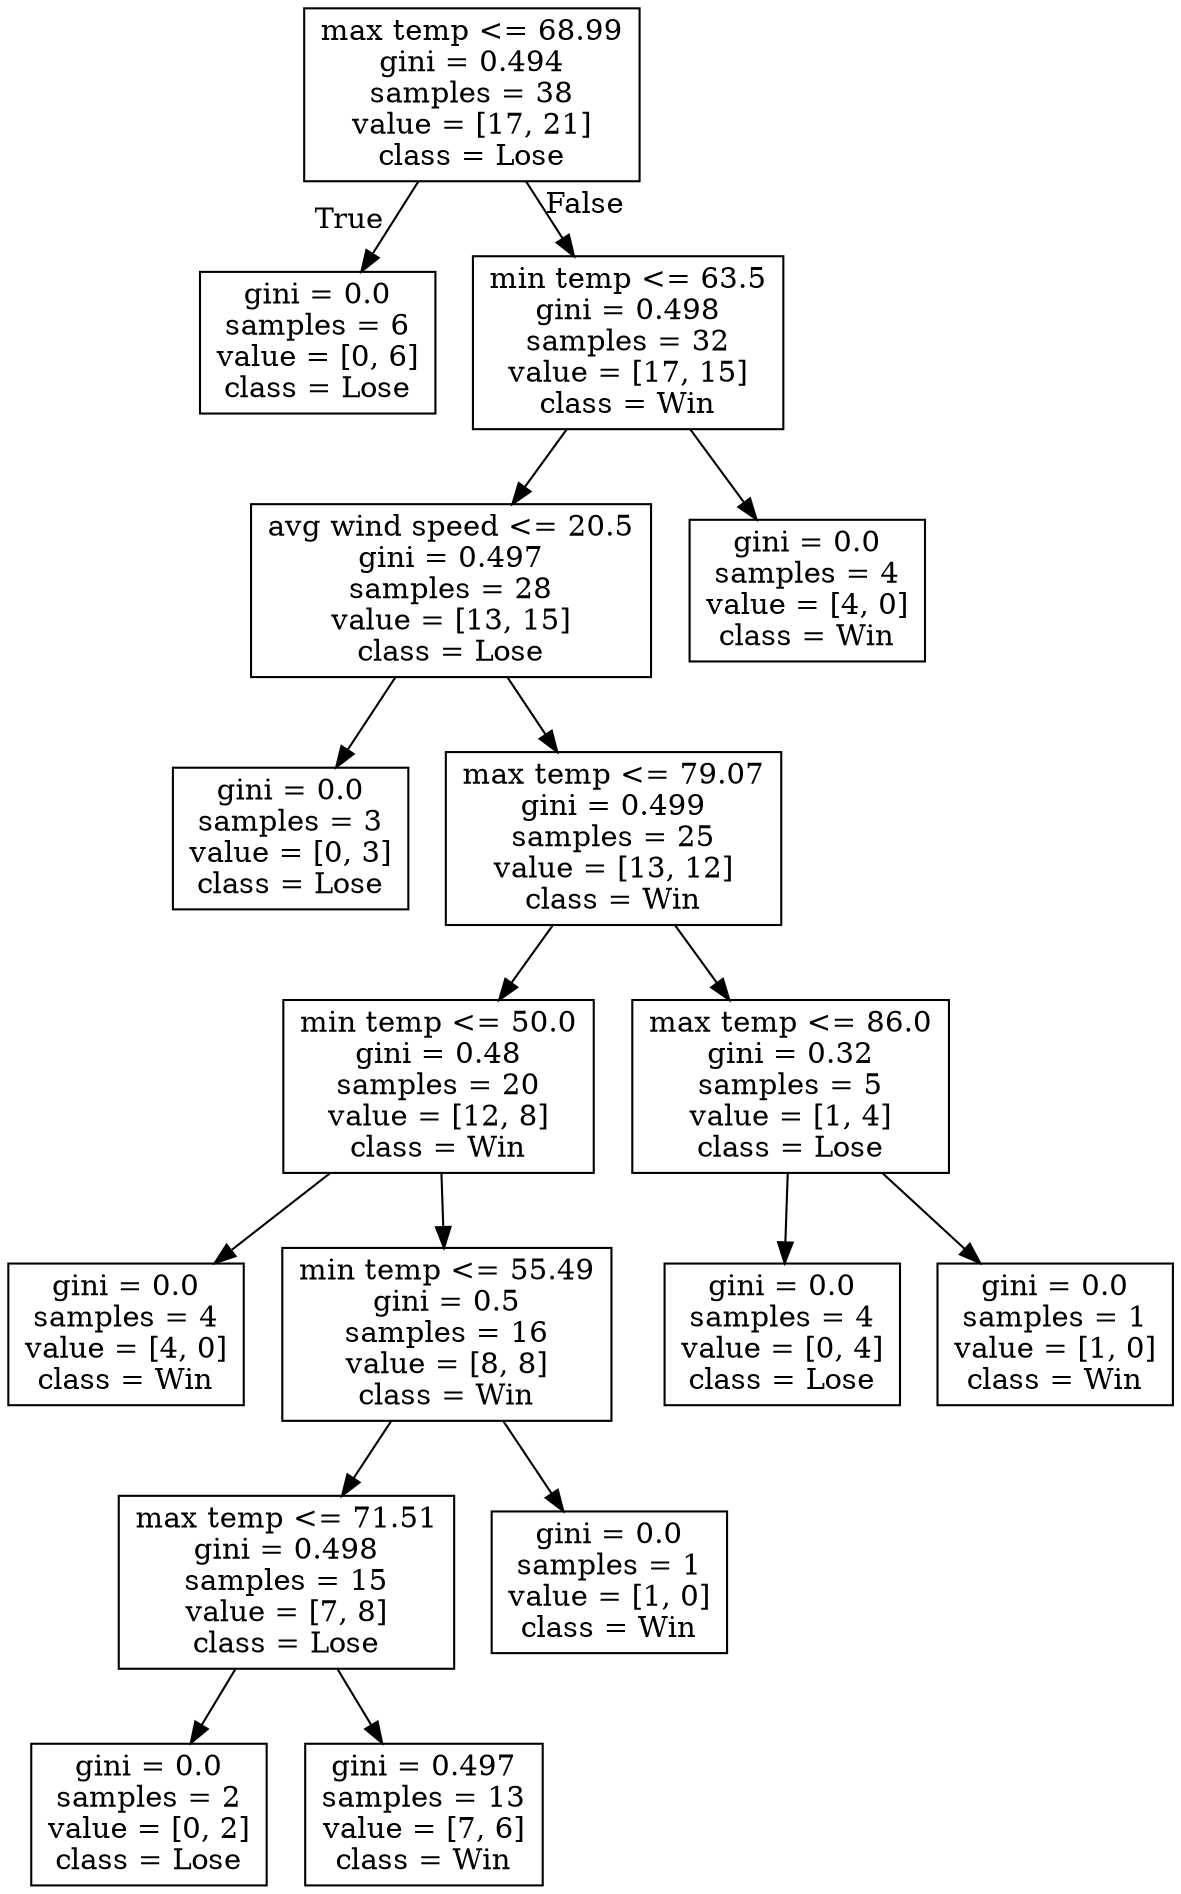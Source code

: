 digraph Tree {
node [shape=box] ;
0 [label="max temp <= 68.99\ngini = 0.494\nsamples = 38\nvalue = [17, 21]\nclass = Lose"] ;
1 [label="gini = 0.0\nsamples = 6\nvalue = [0, 6]\nclass = Lose"] ;
0 -> 1 [labeldistance=2.5, labelangle=45, headlabel="True"] ;
2 [label="min temp <= 63.5\ngini = 0.498\nsamples = 32\nvalue = [17, 15]\nclass = Win"] ;
0 -> 2 [labeldistance=2.5, labelangle=-45, headlabel="False"] ;
3 [label="avg wind speed <= 20.5\ngini = 0.497\nsamples = 28\nvalue = [13, 15]\nclass = Lose"] ;
2 -> 3 ;
4 [label="gini = 0.0\nsamples = 3\nvalue = [0, 3]\nclass = Lose"] ;
3 -> 4 ;
5 [label="max temp <= 79.07\ngini = 0.499\nsamples = 25\nvalue = [13, 12]\nclass = Win"] ;
3 -> 5 ;
6 [label="min temp <= 50.0\ngini = 0.48\nsamples = 20\nvalue = [12, 8]\nclass = Win"] ;
5 -> 6 ;
7 [label="gini = 0.0\nsamples = 4\nvalue = [4, 0]\nclass = Win"] ;
6 -> 7 ;
8 [label="min temp <= 55.49\ngini = 0.5\nsamples = 16\nvalue = [8, 8]\nclass = Win"] ;
6 -> 8 ;
9 [label="max temp <= 71.51\ngini = 0.498\nsamples = 15\nvalue = [7, 8]\nclass = Lose"] ;
8 -> 9 ;
10 [label="gini = 0.0\nsamples = 2\nvalue = [0, 2]\nclass = Lose"] ;
9 -> 10 ;
11 [label="gini = 0.497\nsamples = 13\nvalue = [7, 6]\nclass = Win"] ;
9 -> 11 ;
12 [label="gini = 0.0\nsamples = 1\nvalue = [1, 0]\nclass = Win"] ;
8 -> 12 ;
13 [label="max temp <= 86.0\ngini = 0.32\nsamples = 5\nvalue = [1, 4]\nclass = Lose"] ;
5 -> 13 ;
14 [label="gini = 0.0\nsamples = 4\nvalue = [0, 4]\nclass = Lose"] ;
13 -> 14 ;
15 [label="gini = 0.0\nsamples = 1\nvalue = [1, 0]\nclass = Win"] ;
13 -> 15 ;
16 [label="gini = 0.0\nsamples = 4\nvalue = [4, 0]\nclass = Win"] ;
2 -> 16 ;
}